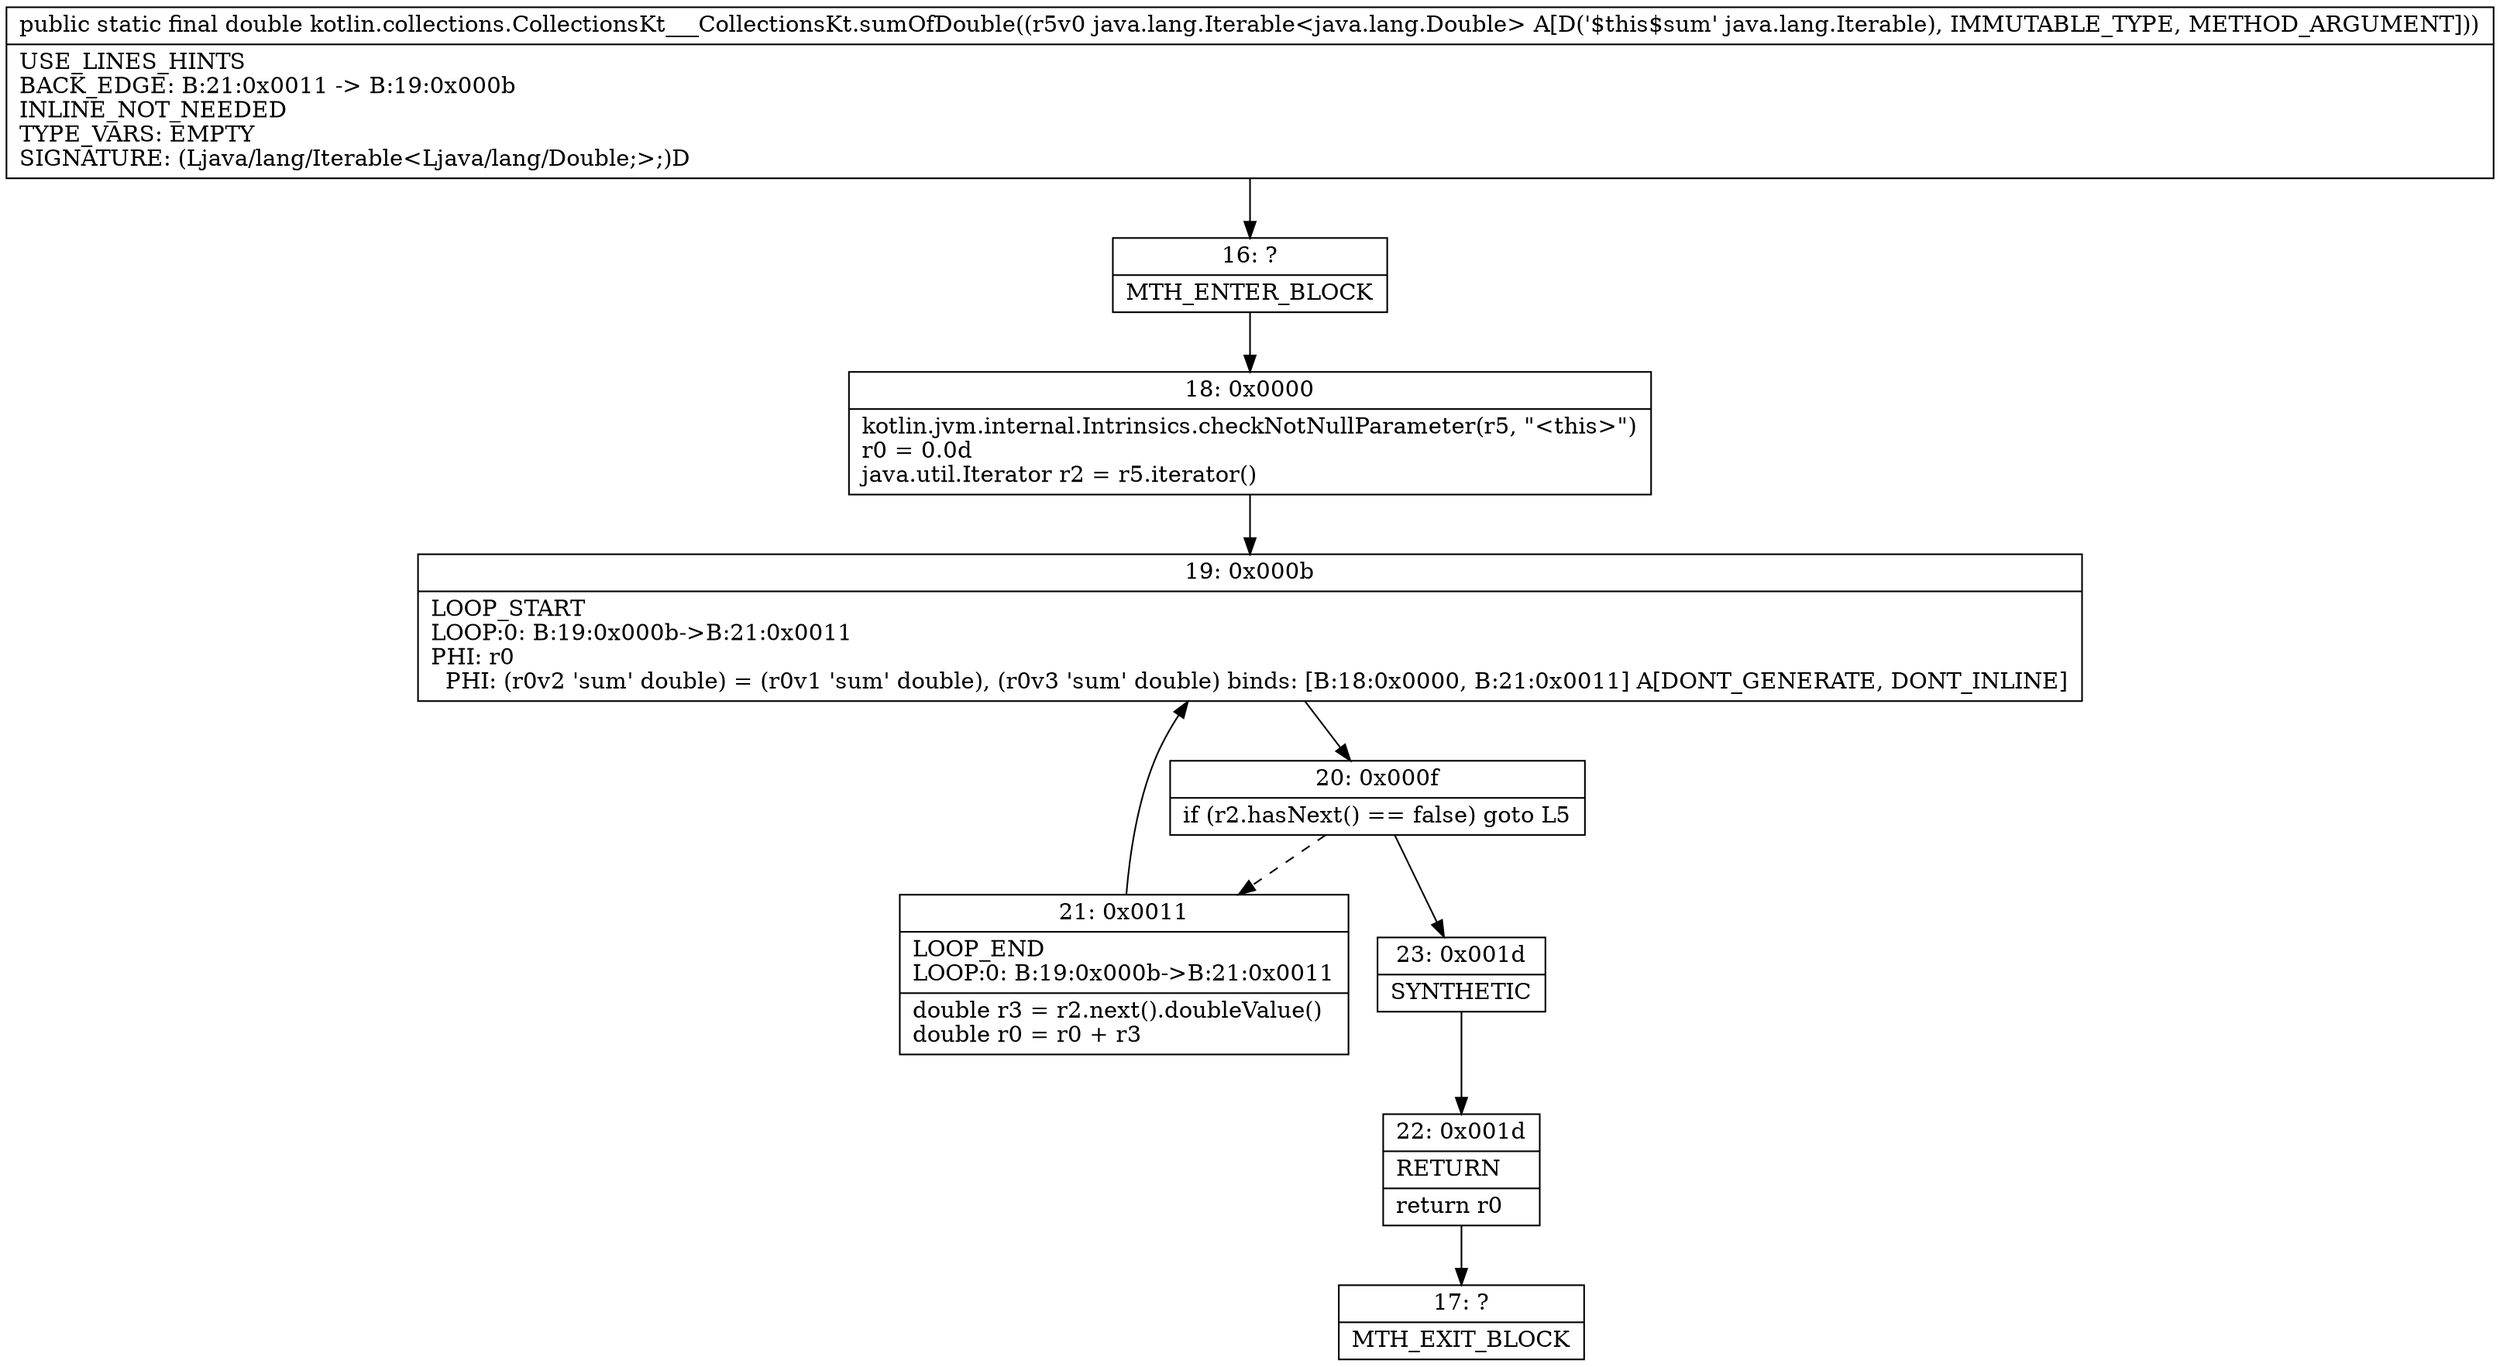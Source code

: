 digraph "CFG forkotlin.collections.CollectionsKt___CollectionsKt.sumOfDouble(Ljava\/lang\/Iterable;)D" {
Node_16 [shape=record,label="{16\:\ ?|MTH_ENTER_BLOCK\l}"];
Node_18 [shape=record,label="{18\:\ 0x0000|kotlin.jvm.internal.Intrinsics.checkNotNullParameter(r5, \"\<this\>\")\lr0 = 0.0d\ljava.util.Iterator r2 = r5.iterator()\l}"];
Node_19 [shape=record,label="{19\:\ 0x000b|LOOP_START\lLOOP:0: B:19:0x000b\-\>B:21:0x0011\lPHI: r0 \l  PHI: (r0v2 'sum' double) = (r0v1 'sum' double), (r0v3 'sum' double) binds: [B:18:0x0000, B:21:0x0011] A[DONT_GENERATE, DONT_INLINE]\l}"];
Node_20 [shape=record,label="{20\:\ 0x000f|if (r2.hasNext() == false) goto L5\l}"];
Node_21 [shape=record,label="{21\:\ 0x0011|LOOP_END\lLOOP:0: B:19:0x000b\-\>B:21:0x0011\l|double r3 = r2.next().doubleValue()\ldouble r0 = r0 + r3\l}"];
Node_23 [shape=record,label="{23\:\ 0x001d|SYNTHETIC\l}"];
Node_22 [shape=record,label="{22\:\ 0x001d|RETURN\l|return r0\l}"];
Node_17 [shape=record,label="{17\:\ ?|MTH_EXIT_BLOCK\l}"];
MethodNode[shape=record,label="{public static final double kotlin.collections.CollectionsKt___CollectionsKt.sumOfDouble((r5v0 java.lang.Iterable\<java.lang.Double\> A[D('$this$sum' java.lang.Iterable), IMMUTABLE_TYPE, METHOD_ARGUMENT]))  | USE_LINES_HINTS\lBACK_EDGE: B:21:0x0011 \-\> B:19:0x000b\lINLINE_NOT_NEEDED\lTYPE_VARS: EMPTY\lSIGNATURE: (Ljava\/lang\/Iterable\<Ljava\/lang\/Double;\>;)D\l}"];
MethodNode -> Node_16;Node_16 -> Node_18;
Node_18 -> Node_19;
Node_19 -> Node_20;
Node_20 -> Node_21[style=dashed];
Node_20 -> Node_23;
Node_21 -> Node_19;
Node_23 -> Node_22;
Node_22 -> Node_17;
}

